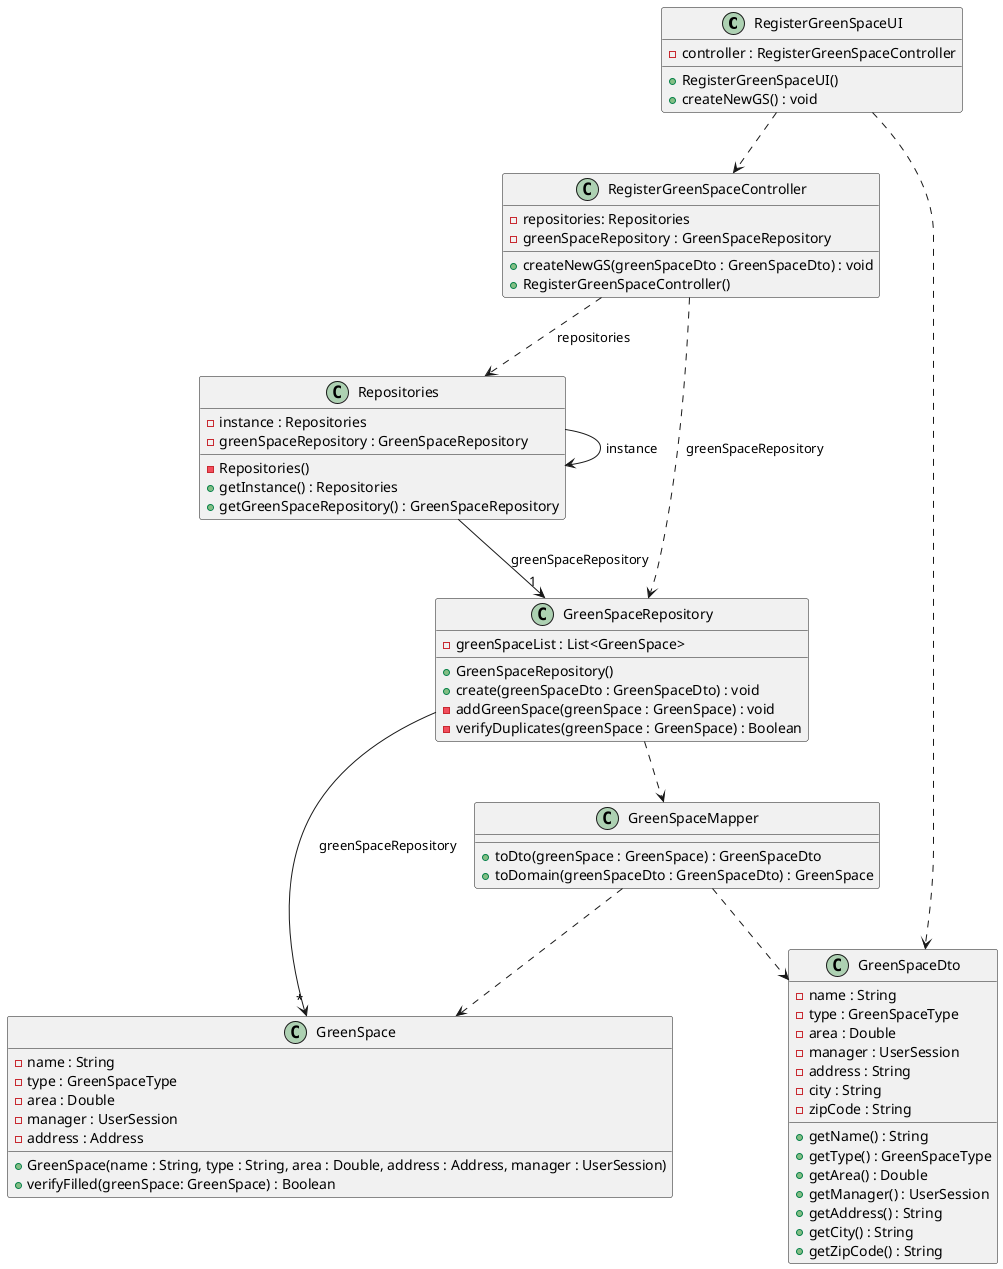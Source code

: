 @startuml
skinparam shadowing false
skinparam line type polyline

'left to right direction

    class RegisterGreenSpaceUI {
        - controller : RegisterGreenSpaceController
        + RegisterGreenSpaceUI()
        + createNewGS() : void
        '- parseAddress(street : String, zipcode : String, city : String) : Address
    }

    class RegisterGreenSpaceController {
        - repositories: Repositories
        - greenSpaceRepository : GreenSpaceRepository
        + createNewGS(greenSpaceDto : GreenSpaceDto) : void
        + RegisterGreenSpaceController()
    }

    class Repositories {
        - instance : Repositories
        - greenSpaceRepository : GreenSpaceRepository
        - Repositories()
        + getInstance() : Repositories
        + getGreenSpaceRepository() : GreenSpaceRepository
    }

    class GreenSpaceRepository {
        - greenSpaceList : List<GreenSpace>
        + GreenSpaceRepository()
        + create(greenSpaceDto : GreenSpaceDto) : void
        - addGreenSpace(greenSpace : GreenSpace) : void
        - verifyDuplicates(greenSpace : GreenSpace) : Boolean
    }

    class GreenSpace {
        - name : String
        - type : GreenSpaceType
        - area : Double
        - manager : UserSession
        - address : Address
        + GreenSpace(name : String, type : String, area : Double, address : Address, manager : UserSession)
        + verifyFilled(greenSpace: GreenSpace) : Boolean
    }

    class GreenSpaceDto{
        - name : String
        - type : GreenSpaceType
        - area : Double
        - manager : UserSession
        - address : String
        - city : String
        - zipCode : String
        + getName() : String
        + getType() : GreenSpaceType
        + getArea() : Double
        + getManager() : UserSession
        + getAddress() : String
        + getCity() : String
        + getZipCode() : String
    }

    class GreenSpaceMapper{
        +toDto(greenSpace : GreenSpace) : GreenSpaceDto
        +toDomain(greenSpaceDto : GreenSpaceDto) : GreenSpace
    }

RegisterGreenSpaceUI ..> RegisterGreenSpaceController
RegisterGreenSpaceController ..> Repositories: repositories
Repositories --> Repositories: instance
RegisterGreenSpaceController ..> GreenSpaceRepository: greenSpaceRepository
Repositories --> "1"GreenSpaceRepository: greenSpaceRepository
GreenSpaceRepository -->"*" GreenSpace: greenSpaceRepository
RegisterGreenSpaceUI ..> GreenSpaceDto
GreenSpaceRepository ..> GreenSpaceMapper
GreenSpaceMapper ..> GreenSpace
GreenSpaceMapper ..> GreenSpaceDto

@enduml
